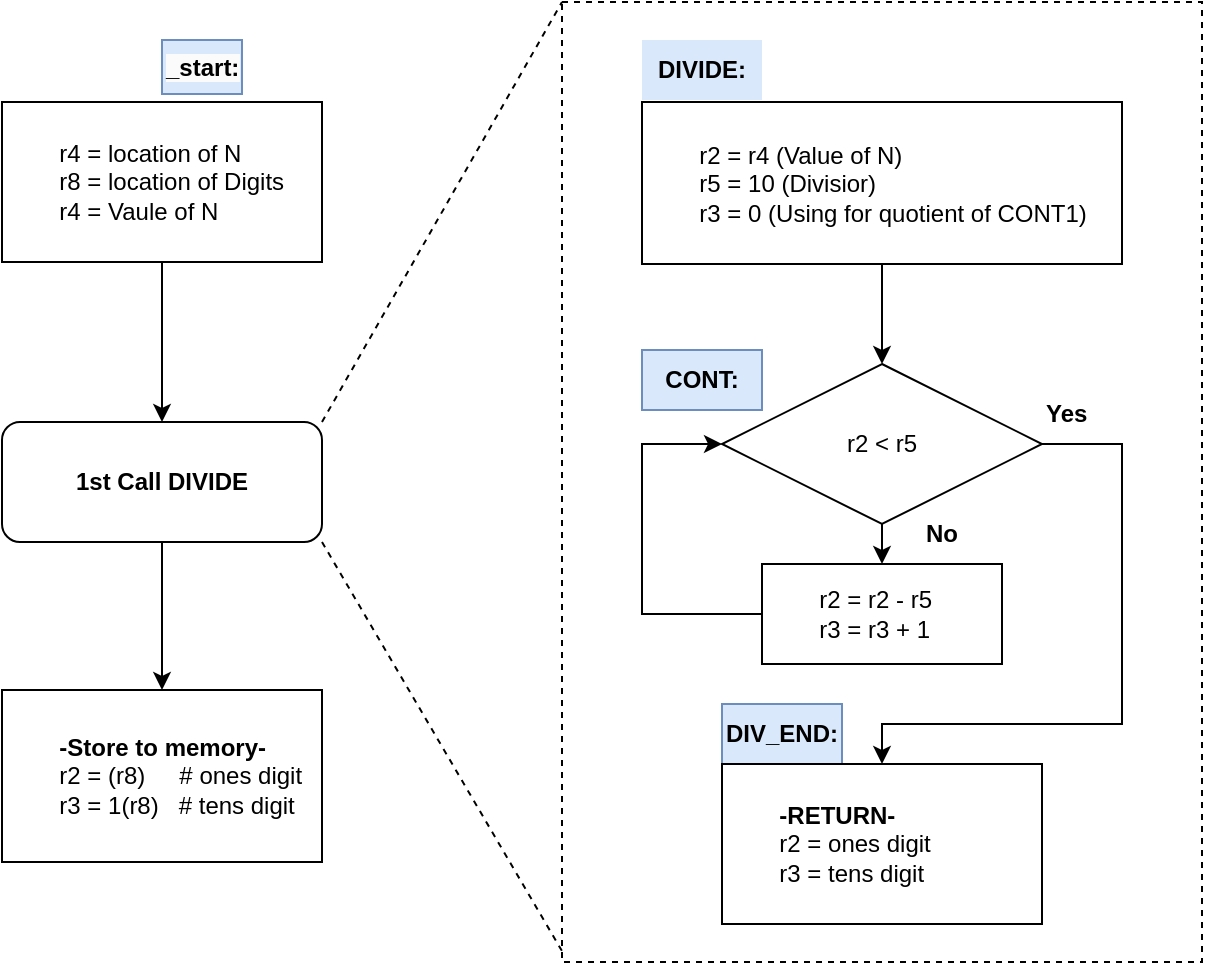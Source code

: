 <mxfile version="24.7.13">
  <diagram name="페이지-1" id="ce_NVx3RETFj6dejwcUg">
    <mxGraphModel dx="2074" dy="738" grid="1" gridSize="10" guides="1" tooltips="1" connect="1" arrows="1" fold="1" page="1" pageScale="1" pageWidth="827" pageHeight="1169" math="0" shadow="0">
      <root>
        <mxCell id="0" />
        <mxCell id="1" parent="0" />
        <mxCell id="Ou3jM49S1WrMlTZlGvHu-3" style="edgeStyle=orthogonalEdgeStyle;rounded=0;orthogonalLoop=1;jettySize=auto;html=1;exitX=0.5;exitY=1;exitDx=0;exitDy=0;entryX=0.5;entryY=0;entryDx=0;entryDy=0;" edge="1" parent="1" source="Ou3jM49S1WrMlTZlGvHu-4" target="Ou3jM49S1WrMlTZlGvHu-8">
          <mxGeometry relative="1" as="geometry" />
        </mxCell>
        <mxCell id="Ou3jM49S1WrMlTZlGvHu-4" value="&lt;div&gt;&lt;span style=&quot;white-space: pre;&quot;&gt;&#x9;&lt;/span&gt;r4 = location of N&lt;br&gt;&lt;div&gt;&lt;span style=&quot;background-color: initial;&quot;&gt;&amp;nbsp; &amp;nbsp; &amp;nbsp;&amp;nbsp;&lt;span style=&quot;white-space: pre;&quot;&gt;&#x9;&lt;/span&gt;r8 = location of Digits&lt;/span&gt;&lt;/div&gt;&lt;/div&gt;&lt;span style=&quot;white-space: pre;&quot;&gt;&#x9;&lt;/span&gt;r4 = Vaule of N" style="rounded=0;whiteSpace=wrap;html=1;align=left;" vertex="1" parent="1">
          <mxGeometry x="120" y="250" width="160" height="80" as="geometry" />
        </mxCell>
        <mxCell id="Ou3jM49S1WrMlTZlGvHu-56" value="" style="edgeStyle=orthogonalEdgeStyle;rounded=0;orthogonalLoop=1;jettySize=auto;html=1;" edge="1" parent="1" source="Ou3jM49S1WrMlTZlGvHu-8" target="Ou3jM49S1WrMlTZlGvHu-45">
          <mxGeometry relative="1" as="geometry" />
        </mxCell>
        <mxCell id="Ou3jM49S1WrMlTZlGvHu-8" value="&lt;b&gt;1st Call DIVIDE&lt;/b&gt;" style="rounded=1;whiteSpace=wrap;html=1;" vertex="1" parent="1">
          <mxGeometry x="120" y="410" width="160" height="60" as="geometry" />
        </mxCell>
        <mxCell id="Ou3jM49S1WrMlTZlGvHu-9" value="" style="endArrow=none;dashed=1;html=1;rounded=0;entryX=0;entryY=0;entryDx=0;entryDy=0;exitX=1;exitY=0;exitDx=0;exitDy=0;" edge="1" parent="1" target="Ou3jM49S1WrMlTZlGvHu-47" source="Ou3jM49S1WrMlTZlGvHu-8">
          <mxGeometry width="50" height="50" relative="1" as="geometry">
            <mxPoint x="280" y="360" as="sourcePoint" />
            <mxPoint x="290" y="40" as="targetPoint" />
          </mxGeometry>
        </mxCell>
        <mxCell id="Ou3jM49S1WrMlTZlGvHu-10" value="" style="endArrow=none;dashed=1;html=1;rounded=0;entryX=0.003;entryY=0.992;entryDx=0;entryDy=0;entryPerimeter=0;exitX=1;exitY=1;exitDx=0;exitDy=0;" edge="1" parent="1" source="Ou3jM49S1WrMlTZlGvHu-8" target="Ou3jM49S1WrMlTZlGvHu-47">
          <mxGeometry width="50" height="50" relative="1" as="geometry">
            <mxPoint x="280" y="420" as="sourcePoint" />
            <mxPoint x="280" y="850" as="targetPoint" />
          </mxGeometry>
        </mxCell>
        <mxCell id="Ou3jM49S1WrMlTZlGvHu-11" style="edgeStyle=orthogonalEdgeStyle;rounded=0;orthogonalLoop=1;jettySize=auto;html=1;exitX=0.5;exitY=1;exitDx=0;exitDy=0;entryX=0.5;entryY=0;entryDx=0;entryDy=0;" edge="1" parent="1" source="Ou3jM49S1WrMlTZlGvHu-12" target="Ou3jM49S1WrMlTZlGvHu-17">
          <mxGeometry relative="1" as="geometry" />
        </mxCell>
        <mxCell id="Ou3jM49S1WrMlTZlGvHu-12" value="&lt;span style=&quot;white-space: pre;&quot;&gt;&#x9;&lt;/span&gt;r2 = r4 (Value of N)&lt;br&gt;&lt;span style=&quot;white-space: pre;&quot;&gt;&#x9;&lt;/span&gt;r5 = 10 (Divisior)&lt;br&gt;&lt;span style=&quot;white-space: pre;&quot;&gt;&#x9;&lt;/span&gt;r3 = 0 (Using for quotient of CONT1)" style="rounded=0;whiteSpace=wrap;html=1;align=left;" vertex="1" parent="1">
          <mxGeometry x="440" y="250" width="240" height="81" as="geometry" />
        </mxCell>
        <mxCell id="Ou3jM49S1WrMlTZlGvHu-13" value="DIVIDE:" style="text;html=1;strokeColor=none;fillColor=#dae8fc;align=center;verticalAlign=middle;whiteSpace=wrap;rounded=0;fontStyle=1" vertex="1" parent="1">
          <mxGeometry x="440" y="219" width="60" height="30" as="geometry" />
        </mxCell>
        <mxCell id="Ou3jM49S1WrMlTZlGvHu-14" value="CONT:" style="text;html=1;strokeColor=#6c8ebf;fillColor=#dae8fc;align=center;verticalAlign=middle;whiteSpace=wrap;rounded=0;fontStyle=1" vertex="1" parent="1">
          <mxGeometry x="440" y="374" width="60" height="30" as="geometry" />
        </mxCell>
        <mxCell id="Ou3jM49S1WrMlTZlGvHu-15" style="edgeStyle=orthogonalEdgeStyle;rounded=0;orthogonalLoop=1;jettySize=auto;html=1;exitX=0.5;exitY=1;exitDx=0;exitDy=0;entryX=0.5;entryY=0;entryDx=0;entryDy=0;" edge="1" parent="1" source="Ou3jM49S1WrMlTZlGvHu-17" target="Ou3jM49S1WrMlTZlGvHu-19">
          <mxGeometry relative="1" as="geometry" />
        </mxCell>
        <mxCell id="Ou3jM49S1WrMlTZlGvHu-16" style="edgeStyle=orthogonalEdgeStyle;rounded=0;orthogonalLoop=1;jettySize=auto;html=1;exitX=1;exitY=0.5;exitDx=0;exitDy=0;" edge="1" parent="1" source="Ou3jM49S1WrMlTZlGvHu-17" target="Ou3jM49S1WrMlTZlGvHu-33">
          <mxGeometry relative="1" as="geometry">
            <Array as="points">
              <mxPoint x="680" y="421" />
              <mxPoint x="680" y="561" />
              <mxPoint x="560" y="561" />
            </Array>
            <mxPoint x="560" y="581" as="targetPoint" />
          </mxGeometry>
        </mxCell>
        <mxCell id="Ou3jM49S1WrMlTZlGvHu-17" value="r2 &amp;lt; r5" style="rhombus;whiteSpace=wrap;html=1;" vertex="1" parent="1">
          <mxGeometry x="480" y="381" width="160" height="80" as="geometry" />
        </mxCell>
        <mxCell id="Ou3jM49S1WrMlTZlGvHu-18" style="edgeStyle=orthogonalEdgeStyle;rounded=0;orthogonalLoop=1;jettySize=auto;html=1;exitX=0;exitY=0.5;exitDx=0;exitDy=0;entryX=0;entryY=0.5;entryDx=0;entryDy=0;" edge="1" parent="1" source="Ou3jM49S1WrMlTZlGvHu-19" target="Ou3jM49S1WrMlTZlGvHu-17">
          <mxGeometry relative="1" as="geometry">
            <Array as="points">
              <mxPoint x="440" y="506" />
              <mxPoint x="440" y="421" />
            </Array>
          </mxGeometry>
        </mxCell>
        <mxCell id="Ou3jM49S1WrMlTZlGvHu-19" value="&lt;span style=&quot;white-space: pre;&quot;&gt;&#x9;&lt;/span&gt;r2 = r2 - r5&lt;br&gt;&lt;span style=&quot;white-space: pre;&quot;&gt;&#x9;&lt;/span&gt;r3 = r3 + 1" style="rounded=0;html=1;align=left;fontStyle=0" vertex="1" parent="1">
          <mxGeometry x="500" y="481" width="120" height="50" as="geometry" />
        </mxCell>
        <mxCell id="Ou3jM49S1WrMlTZlGvHu-21" style="edgeStyle=orthogonalEdgeStyle;rounded=0;orthogonalLoop=1;jettySize=auto;html=1;exitX=0.5;exitY=1;exitDx=0;exitDy=0;entryX=0.5;entryY=0;entryDx=0;entryDy=0;" edge="1" parent="1">
          <mxGeometry relative="1" as="geometry">
            <mxPoint x="560" y="490" as="targetPoint" />
          </mxGeometry>
        </mxCell>
        <mxCell id="Ou3jM49S1WrMlTZlGvHu-22" style="edgeStyle=orthogonalEdgeStyle;rounded=0;orthogonalLoop=1;jettySize=auto;html=1;exitX=1;exitY=0.5;exitDx=0;exitDy=0;entryX=0.5;entryY=0;entryDx=0;entryDy=0;" edge="1" parent="1">
          <mxGeometry relative="1" as="geometry">
            <Array as="points">
              <mxPoint x="680" y="430" />
              <mxPoint x="680" y="570" />
              <mxPoint x="560" y="570" />
            </Array>
            <mxPoint x="560" y="585" as="targetPoint" />
          </mxGeometry>
        </mxCell>
        <mxCell id="Ou3jM49S1WrMlTZlGvHu-24" style="edgeStyle=orthogonalEdgeStyle;rounded=0;orthogonalLoop=1;jettySize=auto;html=1;exitX=0;exitY=0.5;exitDx=0;exitDy=0;entryX=0;entryY=0.5;entryDx=0;entryDy=0;" edge="1" parent="1">
          <mxGeometry relative="1" as="geometry">
            <Array as="points">
              <mxPoint x="440" y="515" />
              <mxPoint x="440" y="430" />
            </Array>
            <mxPoint x="500" y="515" as="sourcePoint" />
          </mxGeometry>
        </mxCell>
        <mxCell id="Ou3jM49S1WrMlTZlGvHu-27" style="edgeStyle=orthogonalEdgeStyle;rounded=0;orthogonalLoop=1;jettySize=auto;html=1;exitX=0.5;exitY=1;exitDx=0;exitDy=0;entryX=0.5;entryY=0;entryDx=0;entryDy=0;" edge="1" parent="1">
          <mxGeometry relative="1" as="geometry">
            <mxPoint x="560" y="690" as="targetPoint" />
          </mxGeometry>
        </mxCell>
        <mxCell id="Ou3jM49S1WrMlTZlGvHu-30" style="edgeStyle=orthogonalEdgeStyle;rounded=0;orthogonalLoop=1;jettySize=auto;html=1;exitX=0;exitY=0.5;exitDx=0;exitDy=0;entryX=0;entryY=0.5;entryDx=0;entryDy=0;" edge="1" parent="1">
          <mxGeometry relative="1" as="geometry">
            <Array as="points">
              <mxPoint x="440" y="715" />
              <mxPoint x="440" y="625" />
            </Array>
            <mxPoint x="500" y="715" as="sourcePoint" />
          </mxGeometry>
        </mxCell>
        <mxCell id="Ou3jM49S1WrMlTZlGvHu-32" value="DIV_END:" style="text;html=1;strokeColor=#6c8ebf;fillColor=#dae8fc;align=center;verticalAlign=middle;whiteSpace=wrap;rounded=0;fontStyle=1" vertex="1" parent="1">
          <mxGeometry x="480" y="551" width="60" height="30" as="geometry" />
        </mxCell>
        <mxCell id="Ou3jM49S1WrMlTZlGvHu-33" value="&lt;div style=&quot;&quot;&gt;&lt;b style=&quot;background-color: initial;&quot;&gt;&lt;span style=&quot;white-space: pre;&quot;&gt;&#x9;&lt;/span&gt;-RETURN-&lt;/b&gt;&lt;/div&gt;&lt;div style=&quot;&quot;&gt;&lt;span style=&quot;background-color: initial;&quot;&gt;&lt;span style=&quot;white-space: pre;&quot;&gt;&#x9;&lt;/span&gt;r2 = ones digit&lt;/span&gt;&lt;/div&gt;&lt;div style=&quot;&quot;&gt;&lt;span style=&quot;background-color: initial;&quot;&gt;&lt;span style=&quot;white-space: pre;&quot;&gt;&lt;span style=&quot;white-space: pre;&quot;&gt;&#x9;&lt;/span&gt;&lt;/span&gt;r3&amp;nbsp;= tens digit&lt;br&gt;&lt;/span&gt;&lt;/div&gt;" style="rounded=0;whiteSpace=wrap;html=1;align=left;" vertex="1" parent="1">
          <mxGeometry x="480" y="581" width="160" height="80" as="geometry" />
        </mxCell>
        <mxCell id="Ou3jM49S1WrMlTZlGvHu-35" value="Yes" style="text;html=1;strokeColor=none;fillColor=none;align=left;verticalAlign=middle;whiteSpace=wrap;rounded=0;fontStyle=1" vertex="1" parent="1">
          <mxGeometry x="640" y="391" width="60" height="30" as="geometry" />
        </mxCell>
        <mxCell id="Ou3jM49S1WrMlTZlGvHu-38" value="No" style="text;html=1;strokeColor=none;fillColor=none;align=left;verticalAlign=middle;whiteSpace=wrap;rounded=0;fontStyle=1" vertex="1" parent="1">
          <mxGeometry x="580" y="451" width="60" height="30" as="geometry" />
        </mxCell>
        <mxCell id="Ou3jM49S1WrMlTZlGvHu-45" value="&lt;b&gt;&lt;span style=&quot;white-space: pre;&quot;&gt;&#x9;&lt;/span&gt;-Store to memory-&lt;/b&gt;&lt;br&gt;&lt;span style=&quot;white-space: pre;&quot;&gt;&#x9;&lt;/span&gt;r2 = (r8)&lt;span style=&quot;white-space: pre;&quot;&gt;&#x9;&lt;/span&gt;&amp;nbsp; # ones digit&lt;br&gt;&lt;span style=&quot;white-space: pre;&quot;&gt;&#x9;&lt;/span&gt;r3 = 1(r8)&amp;nbsp; &amp;nbsp;# tens digit" style="rounded=0;whiteSpace=wrap;html=1;align=left;" vertex="1" parent="1">
          <mxGeometry x="120" y="544" width="160" height="86" as="geometry" />
        </mxCell>
        <mxCell id="Ou3jM49S1WrMlTZlGvHu-47" value="" style="rounded=0;whiteSpace=wrap;html=1;dashed=1;fillColor=none;" vertex="1" parent="1">
          <mxGeometry x="400" y="200" width="320" height="480" as="geometry" />
        </mxCell>
        <mxCell id="Ou3jM49S1WrMlTZlGvHu-53" value="&lt;span style=&quot;color: rgb(0, 0, 0); font-family: Helvetica; font-size: 12px; font-style: normal; font-variant-ligatures: normal; font-variant-caps: normal; font-weight: 700; letter-spacing: normal; orphans: 2; text-align: center; text-indent: 0px; text-transform: none; widows: 2; word-spacing: 0px; -webkit-text-stroke-width: 0px; white-space: normal; background-color: rgb(251, 251, 251); text-decoration-thickness: initial; text-decoration-style: initial; text-decoration-color: initial; display: inline !important; float: none;&quot;&gt;_start:&lt;/span&gt;" style="text;whiteSpace=wrap;html=1;fillColor=#dae8fc;strokeColor=#6c8ebf;" vertex="1" parent="1">
          <mxGeometry x="200" y="219" width="40" height="27" as="geometry" />
        </mxCell>
      </root>
    </mxGraphModel>
  </diagram>
</mxfile>

